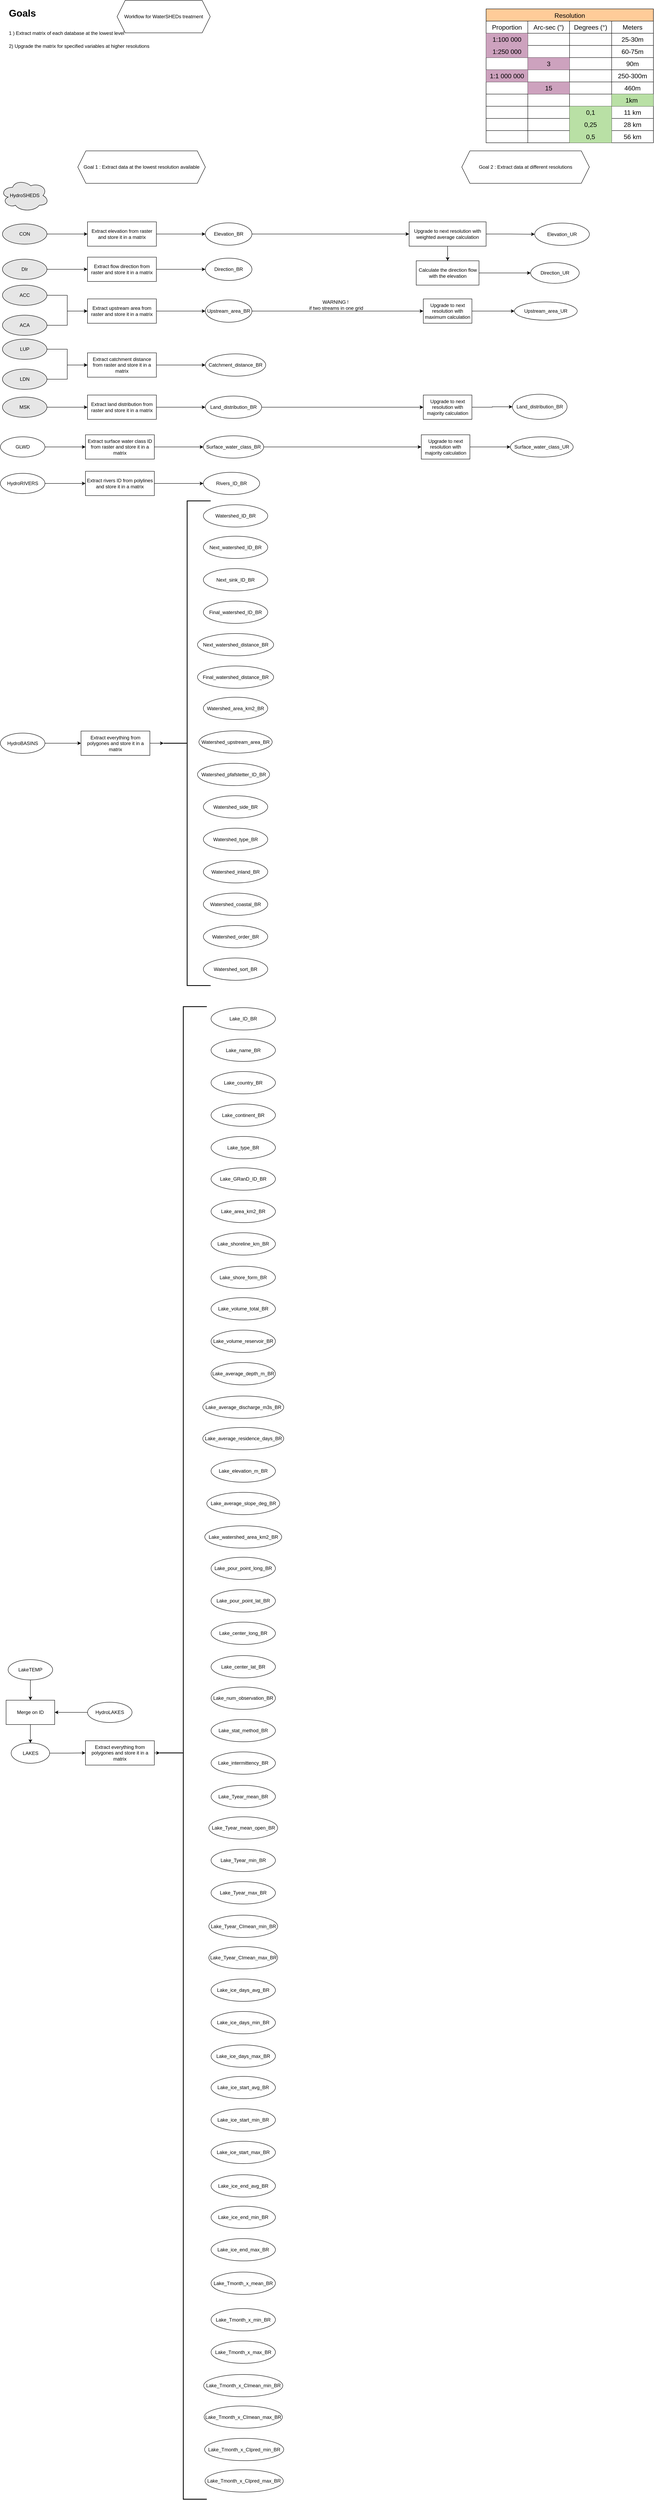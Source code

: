 <mxfile version="27.1.6">
  <diagram name="Page-1" id="_m5b2vXJE67MiZUAcYNU">
    <mxGraphModel dx="1139" dy="1619" grid="1" gridSize="10" guides="1" tooltips="1" connect="1" arrows="1" fold="1" page="1" pageScale="1" pageWidth="827" pageHeight="1169" math="0" shadow="0">
      <root>
        <mxCell id="0" />
        <mxCell id="1" parent="0" />
        <mxCell id="U7EKYaoH1QaVwLvWLWPq-1" value="Workflow for WaterSHEDs treatment" style="shape=hexagon;perimeter=hexagonPerimeter2;whiteSpace=wrap;html=1;fixedSize=1;" vertex="1" parent="1">
          <mxGeometry x="299" y="-1161" width="230" height="80" as="geometry" />
        </mxCell>
        <mxCell id="U7EKYaoH1QaVwLvWLWPq-6" value="&lt;h1 style=&quot;margin-top: 0px;&quot;&gt;&lt;span style=&quot;background-color: transparent; color: light-dark(rgb(0, 0, 0), rgb(255, 255, 255));&quot;&gt;Goals&lt;/span&gt;&lt;/h1&gt;&lt;h1 style=&quot;margin-top: 0px;&quot;&gt;&lt;span style=&quot;font-size: 12px; font-weight: 400; text-align: center; text-wrap-mode: nowrap;&quot;&gt;1 ) Extract matrix of each database at the lowest level&lt;/span&gt;&lt;div style=&quot;font-size: 12px; font-weight: 400; text-align: center; text-wrap-mode: nowrap;&quot;&gt;&lt;br&gt;&lt;/div&gt;&lt;div style=&quot;font-size: 12px; font-weight: 400; text-align: center; text-wrap-mode: nowrap;&quot;&gt;2) Upgrade the matrix for specified variables at higher resolutions&lt;/div&gt;&lt;/h1&gt;" style="text;html=1;whiteSpace=wrap;overflow=hidden;rounded=0;" vertex="1" parent="1">
          <mxGeometry x="30" y="-1150" width="370" height="120" as="geometry" />
        </mxCell>
        <mxCell id="U7EKYaoH1QaVwLvWLWPq-8" value="Goal 1 : Extract data at the lowest resolution available" style="shape=hexagon;perimeter=hexagonPerimeter2;whiteSpace=wrap;html=1;fixedSize=1;" vertex="1" parent="1">
          <mxGeometry x="202" y="-790" width="315" height="80" as="geometry" />
        </mxCell>
        <mxCell id="U7EKYaoH1QaVwLvWLWPq-15" value="" style="edgeStyle=orthogonalEdgeStyle;rounded=0;orthogonalLoop=1;jettySize=auto;html=1;" edge="1" parent="1" source="U7EKYaoH1QaVwLvWLWPq-9" target="U7EKYaoH1QaVwLvWLWPq-14">
          <mxGeometry relative="1" as="geometry" />
        </mxCell>
        <mxCell id="U7EKYaoH1QaVwLvWLWPq-9" value="Extract elevation from raster and store it in a matrix" style="rounded=0;whiteSpace=wrap;html=1;" vertex="1" parent="1">
          <mxGeometry x="226" y="-615" width="170" height="60" as="geometry" />
        </mxCell>
        <mxCell id="U7EKYaoH1QaVwLvWLWPq-11" value="HydroSHEDS" style="ellipse;shape=cloud;whiteSpace=wrap;html=1;fillColor=#E6E6E6;" vertex="1" parent="1">
          <mxGeometry x="11" y="-720" width="120" height="80" as="geometry" />
        </mxCell>
        <mxCell id="U7EKYaoH1QaVwLvWLWPq-13" value="" style="edgeStyle=orthogonalEdgeStyle;rounded=0;orthogonalLoop=1;jettySize=auto;html=1;" edge="1" parent="1" source="U7EKYaoH1QaVwLvWLWPq-12" target="U7EKYaoH1QaVwLvWLWPq-9">
          <mxGeometry relative="1" as="geometry" />
        </mxCell>
        <mxCell id="U7EKYaoH1QaVwLvWLWPq-12" value="CON" style="ellipse;whiteSpace=wrap;html=1;fillColor=#E6E6E6;" vertex="1" parent="1">
          <mxGeometry x="16" y="-610" width="110" height="50" as="geometry" />
        </mxCell>
        <mxCell id="U7EKYaoH1QaVwLvWLWPq-154" value="" style="edgeStyle=orthogonalEdgeStyle;rounded=0;orthogonalLoop=1;jettySize=auto;html=1;" edge="1" parent="1" source="U7EKYaoH1QaVwLvWLWPq-14" target="U7EKYaoH1QaVwLvWLWPq-153">
          <mxGeometry relative="1" as="geometry" />
        </mxCell>
        <mxCell id="U7EKYaoH1QaVwLvWLWPq-157" value="" style="edgeStyle=orthogonalEdgeStyle;rounded=0;orthogonalLoop=1;jettySize=auto;html=1;" edge="1" parent="1" source="U7EKYaoH1QaVwLvWLWPq-14" target="U7EKYaoH1QaVwLvWLWPq-156">
          <mxGeometry relative="1" as="geometry" />
        </mxCell>
        <mxCell id="U7EKYaoH1QaVwLvWLWPq-14" value="Elevation_BR" style="ellipse;whiteSpace=wrap;html=1;rounded=0;" vertex="1" parent="1">
          <mxGeometry x="517" y="-612.5" width="115" height="55" as="geometry" />
        </mxCell>
        <mxCell id="U7EKYaoH1QaVwLvWLWPq-17" value="Resolution" style="shape=table;startSize=30;container=1;collapsible=0;childLayout=tableLayout;strokeColor=default;fontSize=16;fillColor=#FFCC99;" vertex="1" parent="1">
          <mxGeometry x="1210" y="-1140" width="413" height="330" as="geometry" />
        </mxCell>
        <mxCell id="U7EKYaoH1QaVwLvWLWPq-18" value="" style="shape=tableRow;horizontal=0;startSize=0;swimlaneHead=0;swimlaneBody=0;strokeColor=inherit;top=0;left=0;bottom=0;right=0;collapsible=0;dropTarget=0;fillColor=none;points=[[0,0.5],[1,0.5]];portConstraint=eastwest;fontSize=16;" vertex="1" parent="U7EKYaoH1QaVwLvWLWPq-17">
          <mxGeometry y="30" width="413" height="30" as="geometry" />
        </mxCell>
        <mxCell id="U7EKYaoH1QaVwLvWLWPq-72" value="Proportion" style="shape=partialRectangle;html=1;whiteSpace=wrap;connectable=0;strokeColor=inherit;overflow=hidden;fillColor=none;top=0;left=0;bottom=0;right=0;pointerEvents=1;fontSize=16;" vertex="1" parent="U7EKYaoH1QaVwLvWLWPq-18">
          <mxGeometry width="103" height="30" as="geometry">
            <mxRectangle width="103" height="30" as="alternateBounds" />
          </mxGeometry>
        </mxCell>
        <mxCell id="U7EKYaoH1QaVwLvWLWPq-19" value="Arc-sec (&quot;)" style="shape=partialRectangle;html=1;whiteSpace=wrap;connectable=0;strokeColor=inherit;overflow=hidden;fillColor=none;top=0;left=0;bottom=0;right=0;pointerEvents=1;fontSize=16;" vertex="1" parent="U7EKYaoH1QaVwLvWLWPq-18">
          <mxGeometry x="103" width="103" height="30" as="geometry">
            <mxRectangle width="103" height="30" as="alternateBounds" />
          </mxGeometry>
        </mxCell>
        <mxCell id="U7EKYaoH1QaVwLvWLWPq-20" value="Degrees (°)" style="shape=partialRectangle;html=1;whiteSpace=wrap;connectable=0;strokeColor=inherit;overflow=hidden;fillColor=none;top=0;left=0;bottom=0;right=0;pointerEvents=1;fontSize=16;" vertex="1" parent="U7EKYaoH1QaVwLvWLWPq-18">
          <mxGeometry x="206" width="104" height="30" as="geometry">
            <mxRectangle width="104" height="30" as="alternateBounds" />
          </mxGeometry>
        </mxCell>
        <mxCell id="U7EKYaoH1QaVwLvWLWPq-21" value="Meters" style="shape=partialRectangle;html=1;whiteSpace=wrap;connectable=0;strokeColor=inherit;overflow=hidden;fillColor=none;top=0;left=0;bottom=0;right=0;pointerEvents=1;fontSize=16;" vertex="1" parent="U7EKYaoH1QaVwLvWLWPq-18">
          <mxGeometry x="310" width="103" height="30" as="geometry">
            <mxRectangle width="103" height="30" as="alternateBounds" />
          </mxGeometry>
        </mxCell>
        <mxCell id="U7EKYaoH1QaVwLvWLWPq-22" value="" style="shape=tableRow;horizontal=0;startSize=0;swimlaneHead=0;swimlaneBody=0;strokeColor=inherit;top=0;left=0;bottom=0;right=0;collapsible=0;dropTarget=0;fillColor=none;points=[[0,0.5],[1,0.5]];portConstraint=eastwest;fontSize=16;" vertex="1" parent="U7EKYaoH1QaVwLvWLWPq-17">
          <mxGeometry y="60" width="413" height="30" as="geometry" />
        </mxCell>
        <mxCell id="U7EKYaoH1QaVwLvWLWPq-73" value="1:100 000" style="shape=partialRectangle;html=1;whiteSpace=wrap;connectable=0;strokeColor=inherit;overflow=hidden;fillColor=#CDA2BE;top=0;left=0;bottom=0;right=0;pointerEvents=1;fontSize=16;" vertex="1" parent="U7EKYaoH1QaVwLvWLWPq-22">
          <mxGeometry width="103" height="30" as="geometry">
            <mxRectangle width="103" height="30" as="alternateBounds" />
          </mxGeometry>
        </mxCell>
        <mxCell id="U7EKYaoH1QaVwLvWLWPq-23" value="" style="shape=partialRectangle;html=1;whiteSpace=wrap;connectable=0;strokeColor=inherit;overflow=hidden;fillColor=none;top=0;left=0;bottom=0;right=0;pointerEvents=1;fontSize=16;" vertex="1" parent="U7EKYaoH1QaVwLvWLWPq-22">
          <mxGeometry x="103" width="103" height="30" as="geometry">
            <mxRectangle width="103" height="30" as="alternateBounds" />
          </mxGeometry>
        </mxCell>
        <mxCell id="U7EKYaoH1QaVwLvWLWPq-24" value="" style="shape=partialRectangle;html=1;whiteSpace=wrap;connectable=0;strokeColor=inherit;overflow=hidden;fillColor=none;top=0;left=0;bottom=0;right=0;pointerEvents=1;fontSize=16;" vertex="1" parent="U7EKYaoH1QaVwLvWLWPq-22">
          <mxGeometry x="206" width="104" height="30" as="geometry">
            <mxRectangle width="104" height="30" as="alternateBounds" />
          </mxGeometry>
        </mxCell>
        <mxCell id="U7EKYaoH1QaVwLvWLWPq-25" value="25-30m" style="shape=partialRectangle;html=1;whiteSpace=wrap;connectable=0;strokeColor=inherit;overflow=hidden;fillColor=none;top=0;left=0;bottom=0;right=0;pointerEvents=1;fontSize=16;" vertex="1" parent="U7EKYaoH1QaVwLvWLWPq-22">
          <mxGeometry x="310" width="103" height="30" as="geometry">
            <mxRectangle width="103" height="30" as="alternateBounds" />
          </mxGeometry>
        </mxCell>
        <mxCell id="U7EKYaoH1QaVwLvWLWPq-30" value="" style="shape=tableRow;horizontal=0;startSize=0;swimlaneHead=0;swimlaneBody=0;strokeColor=inherit;top=0;left=0;bottom=0;right=0;collapsible=0;dropTarget=0;fillColor=none;points=[[0,0.5],[1,0.5]];portConstraint=eastwest;fontSize=16;" vertex="1" parent="U7EKYaoH1QaVwLvWLWPq-17">
          <mxGeometry y="90" width="413" height="30" as="geometry" />
        </mxCell>
        <mxCell id="U7EKYaoH1QaVwLvWLWPq-74" value="1:250 000" style="shape=partialRectangle;html=1;whiteSpace=wrap;connectable=0;strokeColor=inherit;overflow=hidden;fillColor=#CDA2BE;top=0;left=0;bottom=0;right=0;pointerEvents=1;fontSize=16;" vertex="1" parent="U7EKYaoH1QaVwLvWLWPq-30">
          <mxGeometry width="103" height="30" as="geometry">
            <mxRectangle width="103" height="30" as="alternateBounds" />
          </mxGeometry>
        </mxCell>
        <mxCell id="U7EKYaoH1QaVwLvWLWPq-31" value="" style="shape=partialRectangle;html=1;whiteSpace=wrap;connectable=0;strokeColor=inherit;overflow=hidden;fillColor=none;top=0;left=0;bottom=0;right=0;pointerEvents=1;fontSize=16;" vertex="1" parent="U7EKYaoH1QaVwLvWLWPq-30">
          <mxGeometry x="103" width="103" height="30" as="geometry">
            <mxRectangle width="103" height="30" as="alternateBounds" />
          </mxGeometry>
        </mxCell>
        <mxCell id="U7EKYaoH1QaVwLvWLWPq-32" value="" style="shape=partialRectangle;html=1;whiteSpace=wrap;connectable=0;strokeColor=inherit;overflow=hidden;fillColor=none;top=0;left=0;bottom=0;right=0;pointerEvents=1;fontSize=16;" vertex="1" parent="U7EKYaoH1QaVwLvWLWPq-30">
          <mxGeometry x="206" width="104" height="30" as="geometry">
            <mxRectangle width="104" height="30" as="alternateBounds" />
          </mxGeometry>
        </mxCell>
        <mxCell id="U7EKYaoH1QaVwLvWLWPq-33" value="60-75m" style="shape=partialRectangle;html=1;whiteSpace=wrap;connectable=0;strokeColor=inherit;overflow=hidden;fillColor=none;top=0;left=0;bottom=0;right=0;pointerEvents=1;fontSize=16;" vertex="1" parent="U7EKYaoH1QaVwLvWLWPq-30">
          <mxGeometry x="310" width="103" height="30" as="geometry">
            <mxRectangle width="103" height="30" as="alternateBounds" />
          </mxGeometry>
        </mxCell>
        <mxCell id="U7EKYaoH1QaVwLvWLWPq-34" value="" style="shape=tableRow;horizontal=0;startSize=0;swimlaneHead=0;swimlaneBody=0;strokeColor=inherit;top=0;left=0;bottom=0;right=0;collapsible=0;dropTarget=0;fillColor=none;points=[[0,0.5],[1,0.5]];portConstraint=eastwest;fontSize=16;" vertex="1" parent="U7EKYaoH1QaVwLvWLWPq-17">
          <mxGeometry y="120" width="413" height="30" as="geometry" />
        </mxCell>
        <mxCell id="U7EKYaoH1QaVwLvWLWPq-75" style="shape=partialRectangle;html=1;whiteSpace=wrap;connectable=0;strokeColor=inherit;overflow=hidden;fillColor=none;top=0;left=0;bottom=0;right=0;pointerEvents=1;fontSize=16;" vertex="1" parent="U7EKYaoH1QaVwLvWLWPq-34">
          <mxGeometry width="103" height="30" as="geometry">
            <mxRectangle width="103" height="30" as="alternateBounds" />
          </mxGeometry>
        </mxCell>
        <mxCell id="U7EKYaoH1QaVwLvWLWPq-35" value="3" style="shape=partialRectangle;html=1;whiteSpace=wrap;connectable=0;strokeColor=inherit;overflow=hidden;fillColor=#CDA2BE;top=0;left=0;bottom=0;right=0;pointerEvents=1;fontSize=16;" vertex="1" parent="U7EKYaoH1QaVwLvWLWPq-34">
          <mxGeometry x="103" width="103" height="30" as="geometry">
            <mxRectangle width="103" height="30" as="alternateBounds" />
          </mxGeometry>
        </mxCell>
        <mxCell id="U7EKYaoH1QaVwLvWLWPq-36" value="" style="shape=partialRectangle;html=1;whiteSpace=wrap;connectable=0;strokeColor=inherit;overflow=hidden;fillColor=none;top=0;left=0;bottom=0;right=0;pointerEvents=1;fontSize=16;" vertex="1" parent="U7EKYaoH1QaVwLvWLWPq-34">
          <mxGeometry x="206" width="104" height="30" as="geometry">
            <mxRectangle width="104" height="30" as="alternateBounds" />
          </mxGeometry>
        </mxCell>
        <mxCell id="U7EKYaoH1QaVwLvWLWPq-37" value="90m" style="shape=partialRectangle;html=1;whiteSpace=wrap;connectable=0;strokeColor=inherit;overflow=hidden;fillColor=none;top=0;left=0;bottom=0;right=0;pointerEvents=1;fontSize=16;" vertex="1" parent="U7EKYaoH1QaVwLvWLWPq-34">
          <mxGeometry x="310" width="103" height="30" as="geometry">
            <mxRectangle width="103" height="30" as="alternateBounds" />
          </mxGeometry>
        </mxCell>
        <mxCell id="U7EKYaoH1QaVwLvWLWPq-26" value="" style="shape=tableRow;horizontal=0;startSize=0;swimlaneHead=0;swimlaneBody=0;strokeColor=inherit;top=0;left=0;bottom=0;right=0;collapsible=0;dropTarget=0;fillColor=none;points=[[0,0.5],[1,0.5]];portConstraint=eastwest;fontSize=16;" vertex="1" parent="U7EKYaoH1QaVwLvWLWPq-17">
          <mxGeometry y="150" width="413" height="30" as="geometry" />
        </mxCell>
        <mxCell id="U7EKYaoH1QaVwLvWLWPq-76" value="1:1 000 000" style="shape=partialRectangle;html=1;whiteSpace=wrap;connectable=0;strokeColor=inherit;overflow=hidden;fillColor=#CDA2BE;top=0;left=0;bottom=0;right=0;pointerEvents=1;fontSize=16;" vertex="1" parent="U7EKYaoH1QaVwLvWLWPq-26">
          <mxGeometry width="103" height="30" as="geometry">
            <mxRectangle width="103" height="30" as="alternateBounds" />
          </mxGeometry>
        </mxCell>
        <mxCell id="U7EKYaoH1QaVwLvWLWPq-27" value="" style="shape=partialRectangle;html=1;whiteSpace=wrap;connectable=0;strokeColor=inherit;overflow=hidden;fillColor=none;top=0;left=0;bottom=0;right=0;pointerEvents=1;fontSize=16;" vertex="1" parent="U7EKYaoH1QaVwLvWLWPq-26">
          <mxGeometry x="103" width="103" height="30" as="geometry">
            <mxRectangle width="103" height="30" as="alternateBounds" />
          </mxGeometry>
        </mxCell>
        <mxCell id="U7EKYaoH1QaVwLvWLWPq-28" value="" style="shape=partialRectangle;html=1;whiteSpace=wrap;connectable=0;strokeColor=inherit;overflow=hidden;fillColor=none;top=0;left=0;bottom=0;right=0;pointerEvents=1;fontSize=16;" vertex="1" parent="U7EKYaoH1QaVwLvWLWPq-26">
          <mxGeometry x="206" width="104" height="30" as="geometry">
            <mxRectangle width="104" height="30" as="alternateBounds" />
          </mxGeometry>
        </mxCell>
        <mxCell id="U7EKYaoH1QaVwLvWLWPq-29" value="250-300m" style="shape=partialRectangle;html=1;whiteSpace=wrap;connectable=0;strokeColor=inherit;overflow=hidden;fillColor=none;top=0;left=0;bottom=0;right=0;pointerEvents=1;fontSize=16;" vertex="1" parent="U7EKYaoH1QaVwLvWLWPq-26">
          <mxGeometry x="310" width="103" height="30" as="geometry">
            <mxRectangle width="103" height="30" as="alternateBounds" />
          </mxGeometry>
        </mxCell>
        <mxCell id="U7EKYaoH1QaVwLvWLWPq-38" value="" style="shape=tableRow;horizontal=0;startSize=0;swimlaneHead=0;swimlaneBody=0;strokeColor=inherit;top=0;left=0;bottom=0;right=0;collapsible=0;dropTarget=0;fillColor=none;points=[[0,0.5],[1,0.5]];portConstraint=eastwest;fontSize=16;" vertex="1" parent="U7EKYaoH1QaVwLvWLWPq-17">
          <mxGeometry y="180" width="413" height="30" as="geometry" />
        </mxCell>
        <mxCell id="U7EKYaoH1QaVwLvWLWPq-77" style="shape=partialRectangle;html=1;whiteSpace=wrap;connectable=0;strokeColor=inherit;overflow=hidden;fillColor=none;top=0;left=0;bottom=0;right=0;pointerEvents=1;fontSize=16;" vertex="1" parent="U7EKYaoH1QaVwLvWLWPq-38">
          <mxGeometry width="103" height="30" as="geometry">
            <mxRectangle width="103" height="30" as="alternateBounds" />
          </mxGeometry>
        </mxCell>
        <mxCell id="U7EKYaoH1QaVwLvWLWPq-39" value="15" style="shape=partialRectangle;html=1;whiteSpace=wrap;connectable=0;strokeColor=inherit;overflow=hidden;fillColor=#CDA2BE;top=0;left=0;bottom=0;right=0;pointerEvents=1;fontSize=16;" vertex="1" parent="U7EKYaoH1QaVwLvWLWPq-38">
          <mxGeometry x="103" width="103" height="30" as="geometry">
            <mxRectangle width="103" height="30" as="alternateBounds" />
          </mxGeometry>
        </mxCell>
        <mxCell id="U7EKYaoH1QaVwLvWLWPq-40" value="" style="shape=partialRectangle;html=1;whiteSpace=wrap;connectable=0;strokeColor=inherit;overflow=hidden;fillColor=none;top=0;left=0;bottom=0;right=0;pointerEvents=1;fontSize=16;" vertex="1" parent="U7EKYaoH1QaVwLvWLWPq-38">
          <mxGeometry x="206" width="104" height="30" as="geometry">
            <mxRectangle width="104" height="30" as="alternateBounds" />
          </mxGeometry>
        </mxCell>
        <mxCell id="U7EKYaoH1QaVwLvWLWPq-41" value="460m" style="shape=partialRectangle;html=1;whiteSpace=wrap;connectable=0;strokeColor=inherit;overflow=hidden;fillColor=none;top=0;left=0;bottom=0;right=0;pointerEvents=1;fontSize=16;" vertex="1" parent="U7EKYaoH1QaVwLvWLWPq-38">
          <mxGeometry x="310" width="103" height="30" as="geometry">
            <mxRectangle width="103" height="30" as="alternateBounds" />
          </mxGeometry>
        </mxCell>
        <mxCell id="U7EKYaoH1QaVwLvWLWPq-46" value="" style="shape=tableRow;horizontal=0;startSize=0;swimlaneHead=0;swimlaneBody=0;strokeColor=inherit;top=0;left=0;bottom=0;right=0;collapsible=0;dropTarget=0;fillColor=none;points=[[0,0.5],[1,0.5]];portConstraint=eastwest;fontSize=16;" vertex="1" parent="U7EKYaoH1QaVwLvWLWPq-17">
          <mxGeometry y="210" width="413" height="30" as="geometry" />
        </mxCell>
        <mxCell id="U7EKYaoH1QaVwLvWLWPq-78" style="shape=partialRectangle;html=1;whiteSpace=wrap;connectable=0;strokeColor=inherit;overflow=hidden;fillColor=none;top=0;left=0;bottom=0;right=0;pointerEvents=1;fontSize=16;" vertex="1" parent="U7EKYaoH1QaVwLvWLWPq-46">
          <mxGeometry width="103" height="30" as="geometry">
            <mxRectangle width="103" height="30" as="alternateBounds" />
          </mxGeometry>
        </mxCell>
        <mxCell id="U7EKYaoH1QaVwLvWLWPq-47" value="" style="shape=partialRectangle;html=1;whiteSpace=wrap;connectable=0;strokeColor=inherit;overflow=hidden;fillColor=none;top=0;left=0;bottom=0;right=0;pointerEvents=1;fontSize=16;" vertex="1" parent="U7EKYaoH1QaVwLvWLWPq-46">
          <mxGeometry x="103" width="103" height="30" as="geometry">
            <mxRectangle width="103" height="30" as="alternateBounds" />
          </mxGeometry>
        </mxCell>
        <mxCell id="U7EKYaoH1QaVwLvWLWPq-48" value="" style="shape=partialRectangle;html=1;whiteSpace=wrap;connectable=0;strokeColor=inherit;overflow=hidden;fillColor=none;top=0;left=0;bottom=0;right=0;pointerEvents=1;fontSize=16;" vertex="1" parent="U7EKYaoH1QaVwLvWLWPq-46">
          <mxGeometry x="206" width="104" height="30" as="geometry">
            <mxRectangle width="104" height="30" as="alternateBounds" />
          </mxGeometry>
        </mxCell>
        <mxCell id="U7EKYaoH1QaVwLvWLWPq-49" value="1km&amp;nbsp;" style="shape=partialRectangle;html=1;whiteSpace=wrap;connectable=0;strokeColor=inherit;overflow=hidden;fillColor=#B9E0A5;top=0;left=0;bottom=0;right=0;pointerEvents=1;fontSize=16;" vertex="1" parent="U7EKYaoH1QaVwLvWLWPq-46">
          <mxGeometry x="310" width="103" height="30" as="geometry">
            <mxRectangle width="103" height="30" as="alternateBounds" />
          </mxGeometry>
        </mxCell>
        <mxCell id="U7EKYaoH1QaVwLvWLWPq-50" value="" style="shape=tableRow;horizontal=0;startSize=0;swimlaneHead=0;swimlaneBody=0;strokeColor=inherit;top=0;left=0;bottom=0;right=0;collapsible=0;dropTarget=0;fillColor=none;points=[[0,0.5],[1,0.5]];portConstraint=eastwest;fontSize=16;" vertex="1" parent="U7EKYaoH1QaVwLvWLWPq-17">
          <mxGeometry y="240" width="413" height="30" as="geometry" />
        </mxCell>
        <mxCell id="U7EKYaoH1QaVwLvWLWPq-79" style="shape=partialRectangle;html=1;whiteSpace=wrap;connectable=0;strokeColor=inherit;overflow=hidden;fillColor=none;top=0;left=0;bottom=0;right=0;pointerEvents=1;fontSize=16;" vertex="1" parent="U7EKYaoH1QaVwLvWLWPq-50">
          <mxGeometry width="103" height="30" as="geometry">
            <mxRectangle width="103" height="30" as="alternateBounds" />
          </mxGeometry>
        </mxCell>
        <mxCell id="U7EKYaoH1QaVwLvWLWPq-51" value="" style="shape=partialRectangle;html=1;whiteSpace=wrap;connectable=0;strokeColor=inherit;overflow=hidden;fillColor=none;top=0;left=0;bottom=0;right=0;pointerEvents=1;fontSize=16;" vertex="1" parent="U7EKYaoH1QaVwLvWLWPq-50">
          <mxGeometry x="103" width="103" height="30" as="geometry">
            <mxRectangle width="103" height="30" as="alternateBounds" />
          </mxGeometry>
        </mxCell>
        <mxCell id="U7EKYaoH1QaVwLvWLWPq-52" value="0,1" style="shape=partialRectangle;html=1;whiteSpace=wrap;connectable=0;strokeColor=inherit;overflow=hidden;fillColor=#B9E0A5;top=0;left=0;bottom=0;right=0;pointerEvents=1;fontSize=16;" vertex="1" parent="U7EKYaoH1QaVwLvWLWPq-50">
          <mxGeometry x="206" width="104" height="30" as="geometry">
            <mxRectangle width="104" height="30" as="alternateBounds" />
          </mxGeometry>
        </mxCell>
        <mxCell id="U7EKYaoH1QaVwLvWLWPq-53" value="11 km" style="shape=partialRectangle;html=1;whiteSpace=wrap;connectable=0;strokeColor=inherit;overflow=hidden;fillColor=none;top=0;left=0;bottom=0;right=0;pointerEvents=1;fontSize=16;" vertex="1" parent="U7EKYaoH1QaVwLvWLWPq-50">
          <mxGeometry x="310" width="103" height="30" as="geometry">
            <mxRectangle width="103" height="30" as="alternateBounds" />
          </mxGeometry>
        </mxCell>
        <mxCell id="U7EKYaoH1QaVwLvWLWPq-54" value="" style="shape=tableRow;horizontal=0;startSize=0;swimlaneHead=0;swimlaneBody=0;strokeColor=inherit;top=0;left=0;bottom=0;right=0;collapsible=0;dropTarget=0;fillColor=none;points=[[0,0.5],[1,0.5]];portConstraint=eastwest;fontSize=16;" vertex="1" parent="U7EKYaoH1QaVwLvWLWPq-17">
          <mxGeometry y="270" width="413" height="30" as="geometry" />
        </mxCell>
        <mxCell id="U7EKYaoH1QaVwLvWLWPq-80" style="shape=partialRectangle;html=1;whiteSpace=wrap;connectable=0;strokeColor=inherit;overflow=hidden;fillColor=none;top=0;left=0;bottom=0;right=0;pointerEvents=1;fontSize=16;" vertex="1" parent="U7EKYaoH1QaVwLvWLWPq-54">
          <mxGeometry width="103" height="30" as="geometry">
            <mxRectangle width="103" height="30" as="alternateBounds" />
          </mxGeometry>
        </mxCell>
        <mxCell id="U7EKYaoH1QaVwLvWLWPq-55" value="" style="shape=partialRectangle;html=1;whiteSpace=wrap;connectable=0;strokeColor=inherit;overflow=hidden;fillColor=none;top=0;left=0;bottom=0;right=0;pointerEvents=1;fontSize=16;" vertex="1" parent="U7EKYaoH1QaVwLvWLWPq-54">
          <mxGeometry x="103" width="103" height="30" as="geometry">
            <mxRectangle width="103" height="30" as="alternateBounds" />
          </mxGeometry>
        </mxCell>
        <mxCell id="U7EKYaoH1QaVwLvWLWPq-56" value="0,25" style="shape=partialRectangle;html=1;whiteSpace=wrap;connectable=0;strokeColor=inherit;overflow=hidden;fillColor=#B9E0A5;top=0;left=0;bottom=0;right=0;pointerEvents=1;fontSize=16;" vertex="1" parent="U7EKYaoH1QaVwLvWLWPq-54">
          <mxGeometry x="206" width="104" height="30" as="geometry">
            <mxRectangle width="104" height="30" as="alternateBounds" />
          </mxGeometry>
        </mxCell>
        <mxCell id="U7EKYaoH1QaVwLvWLWPq-57" value="28 km" style="shape=partialRectangle;html=1;whiteSpace=wrap;connectable=0;strokeColor=inherit;overflow=hidden;fillColor=none;top=0;left=0;bottom=0;right=0;pointerEvents=1;fontSize=16;" vertex="1" parent="U7EKYaoH1QaVwLvWLWPq-54">
          <mxGeometry x="310" width="103" height="30" as="geometry">
            <mxRectangle width="103" height="30" as="alternateBounds" />
          </mxGeometry>
        </mxCell>
        <mxCell id="U7EKYaoH1QaVwLvWLWPq-58" value="" style="shape=tableRow;horizontal=0;startSize=0;swimlaneHead=0;swimlaneBody=0;strokeColor=inherit;top=0;left=0;bottom=0;right=0;collapsible=0;dropTarget=0;fillColor=none;points=[[0,0.5],[1,0.5]];portConstraint=eastwest;fontSize=16;" vertex="1" parent="U7EKYaoH1QaVwLvWLWPq-17">
          <mxGeometry y="300" width="413" height="30" as="geometry" />
        </mxCell>
        <mxCell id="U7EKYaoH1QaVwLvWLWPq-81" style="shape=partialRectangle;html=1;whiteSpace=wrap;connectable=0;strokeColor=inherit;overflow=hidden;fillColor=none;top=0;left=0;bottom=0;right=0;pointerEvents=1;fontSize=16;" vertex="1" parent="U7EKYaoH1QaVwLvWLWPq-58">
          <mxGeometry width="103" height="30" as="geometry">
            <mxRectangle width="103" height="30" as="alternateBounds" />
          </mxGeometry>
        </mxCell>
        <mxCell id="U7EKYaoH1QaVwLvWLWPq-59" value="" style="shape=partialRectangle;html=1;whiteSpace=wrap;connectable=0;strokeColor=inherit;overflow=hidden;fillColor=none;top=0;left=0;bottom=0;right=0;pointerEvents=1;fontSize=16;" vertex="1" parent="U7EKYaoH1QaVwLvWLWPq-58">
          <mxGeometry x="103" width="103" height="30" as="geometry">
            <mxRectangle width="103" height="30" as="alternateBounds" />
          </mxGeometry>
        </mxCell>
        <mxCell id="U7EKYaoH1QaVwLvWLWPq-60" value="0,5" style="shape=partialRectangle;html=1;whiteSpace=wrap;connectable=0;strokeColor=inherit;overflow=hidden;fillColor=#B9E0A5;top=0;left=0;bottom=0;right=0;pointerEvents=1;fontSize=16;" vertex="1" parent="U7EKYaoH1QaVwLvWLWPq-58">
          <mxGeometry x="206" width="104" height="30" as="geometry">
            <mxRectangle width="104" height="30" as="alternateBounds" />
          </mxGeometry>
        </mxCell>
        <mxCell id="U7EKYaoH1QaVwLvWLWPq-61" value="56 km" style="shape=partialRectangle;html=1;whiteSpace=wrap;connectable=0;strokeColor=inherit;overflow=hidden;fillColor=none;top=0;left=0;bottom=0;right=0;pointerEvents=1;fontSize=16;" vertex="1" parent="U7EKYaoH1QaVwLvWLWPq-58">
          <mxGeometry x="310" width="103" height="30" as="geometry">
            <mxRectangle width="103" height="30" as="alternateBounds" />
          </mxGeometry>
        </mxCell>
        <mxCell id="U7EKYaoH1QaVwLvWLWPq-83" value="" style="edgeStyle=orthogonalEdgeStyle;rounded=0;orthogonalLoop=1;jettySize=auto;html=1;" edge="1" parent="1" source="U7EKYaoH1QaVwLvWLWPq-84" target="U7EKYaoH1QaVwLvWLWPq-87">
          <mxGeometry relative="1" as="geometry" />
        </mxCell>
        <mxCell id="U7EKYaoH1QaVwLvWLWPq-84" value="Extract flow direction from raster and store it in a matrix" style="rounded=0;whiteSpace=wrap;html=1;" vertex="1" parent="1">
          <mxGeometry x="226" y="-528" width="170" height="60" as="geometry" />
        </mxCell>
        <mxCell id="U7EKYaoH1QaVwLvWLWPq-85" value="" style="edgeStyle=orthogonalEdgeStyle;rounded=0;orthogonalLoop=1;jettySize=auto;html=1;" edge="1" parent="1" source="U7EKYaoH1QaVwLvWLWPq-86" target="U7EKYaoH1QaVwLvWLWPq-84">
          <mxGeometry relative="1" as="geometry" />
        </mxCell>
        <mxCell id="U7EKYaoH1QaVwLvWLWPq-86" value="DIr" style="ellipse;whiteSpace=wrap;html=1;fillColor=#E6E6E6;" vertex="1" parent="1">
          <mxGeometry x="16" y="-523" width="110" height="50" as="geometry" />
        </mxCell>
        <mxCell id="U7EKYaoH1QaVwLvWLWPq-87" value="Direction_BR" style="ellipse;whiteSpace=wrap;html=1;rounded=0;" vertex="1" parent="1">
          <mxGeometry x="517" y="-525.5" width="115" height="55" as="geometry" />
        </mxCell>
        <mxCell id="U7EKYaoH1QaVwLvWLWPq-98" value="" style="edgeStyle=orthogonalEdgeStyle;rounded=0;orthogonalLoop=1;jettySize=auto;html=1;" edge="1" parent="1" source="U7EKYaoH1QaVwLvWLWPq-99" target="U7EKYaoH1QaVwLvWLWPq-102">
          <mxGeometry relative="1" as="geometry" />
        </mxCell>
        <mxCell id="U7EKYaoH1QaVwLvWLWPq-99" value="Extract upstream area from raster and store it in a matrix" style="rounded=0;whiteSpace=wrap;html=1;" vertex="1" parent="1">
          <mxGeometry x="226" y="-425" width="170" height="60" as="geometry" />
        </mxCell>
        <mxCell id="U7EKYaoH1QaVwLvWLWPq-100" value="" style="edgeStyle=orthogonalEdgeStyle;rounded=0;orthogonalLoop=1;jettySize=auto;html=1;" edge="1" parent="1" source="U7EKYaoH1QaVwLvWLWPq-101" target="U7EKYaoH1QaVwLvWLWPq-99">
          <mxGeometry relative="1" as="geometry" />
        </mxCell>
        <mxCell id="U7EKYaoH1QaVwLvWLWPq-101" value="ACC" style="ellipse;whiteSpace=wrap;html=1;fillColor=#E6E6E6;" vertex="1" parent="1">
          <mxGeometry x="16" y="-459" width="110" height="50" as="geometry" />
        </mxCell>
        <mxCell id="U7EKYaoH1QaVwLvWLWPq-163" value="" style="edgeStyle=orthogonalEdgeStyle;rounded=0;orthogonalLoop=1;jettySize=auto;html=1;" edge="1" parent="1" source="U7EKYaoH1QaVwLvWLWPq-102" target="U7EKYaoH1QaVwLvWLWPq-162">
          <mxGeometry relative="1" as="geometry" />
        </mxCell>
        <mxCell id="U7EKYaoH1QaVwLvWLWPq-102" value="Upstream_area_BR" style="ellipse;whiteSpace=wrap;html=1;rounded=0;" vertex="1" parent="1">
          <mxGeometry x="517" y="-422.5" width="115" height="55" as="geometry" />
        </mxCell>
        <mxCell id="U7EKYaoH1QaVwLvWLWPq-104" value="" style="edgeStyle=orthogonalEdgeStyle;rounded=0;orthogonalLoop=1;jettySize=auto;html=1;" edge="1" parent="1" source="U7EKYaoH1QaVwLvWLWPq-103" target="U7EKYaoH1QaVwLvWLWPq-99">
          <mxGeometry relative="1" as="geometry" />
        </mxCell>
        <mxCell id="U7EKYaoH1QaVwLvWLWPq-103" value="ACA" style="ellipse;whiteSpace=wrap;html=1;fillColor=#E6E6E6;" vertex="1" parent="1">
          <mxGeometry x="16" y="-385" width="110" height="50" as="geometry" />
        </mxCell>
        <mxCell id="U7EKYaoH1QaVwLvWLWPq-105" value="" style="edgeStyle=orthogonalEdgeStyle;rounded=0;orthogonalLoop=1;jettySize=auto;html=1;" edge="1" parent="1" source="U7EKYaoH1QaVwLvWLWPq-106" target="U7EKYaoH1QaVwLvWLWPq-109">
          <mxGeometry relative="1" as="geometry" />
        </mxCell>
        <mxCell id="U7EKYaoH1QaVwLvWLWPq-106" value="Extract land distribution from raster and store it in a matrix" style="rounded=0;whiteSpace=wrap;html=1;" vertex="1" parent="1">
          <mxGeometry x="226" y="-188" width="170" height="60" as="geometry" />
        </mxCell>
        <mxCell id="U7EKYaoH1QaVwLvWLWPq-107" value="" style="edgeStyle=orthogonalEdgeStyle;rounded=0;orthogonalLoop=1;jettySize=auto;html=1;" edge="1" parent="1" source="U7EKYaoH1QaVwLvWLWPq-108" target="U7EKYaoH1QaVwLvWLWPq-106">
          <mxGeometry relative="1" as="geometry" />
        </mxCell>
        <mxCell id="U7EKYaoH1QaVwLvWLWPq-108" value="MSK" style="ellipse;whiteSpace=wrap;html=1;fillColor=#E6E6E6;" vertex="1" parent="1">
          <mxGeometry x="16" y="-183" width="110" height="50" as="geometry" />
        </mxCell>
        <mxCell id="U7EKYaoH1QaVwLvWLWPq-169" value="" style="edgeStyle=orthogonalEdgeStyle;rounded=0;orthogonalLoop=1;jettySize=auto;html=1;" edge="1" parent="1" source="U7EKYaoH1QaVwLvWLWPq-109" target="U7EKYaoH1QaVwLvWLWPq-168">
          <mxGeometry relative="1" as="geometry" />
        </mxCell>
        <mxCell id="U7EKYaoH1QaVwLvWLWPq-109" value="Land_distribution_BR" style="ellipse;whiteSpace=wrap;html=1;rounded=0;" vertex="1" parent="1">
          <mxGeometry x="517" y="-185.5" width="139" height="55" as="geometry" />
        </mxCell>
        <mxCell id="U7EKYaoH1QaVwLvWLWPq-110" value="" style="edgeStyle=orthogonalEdgeStyle;rounded=0;orthogonalLoop=1;jettySize=auto;html=1;" edge="1" parent="1" source="U7EKYaoH1QaVwLvWLWPq-111" target="U7EKYaoH1QaVwLvWLWPq-114">
          <mxGeometry relative="1" as="geometry" />
        </mxCell>
        <mxCell id="U7EKYaoH1QaVwLvWLWPq-111" value="Extract catchment distance from raster and store it in a matrix" style="rounded=0;whiteSpace=wrap;html=1;" vertex="1" parent="1">
          <mxGeometry x="226" y="-292" width="170" height="60" as="geometry" />
        </mxCell>
        <mxCell id="U7EKYaoH1QaVwLvWLWPq-112" value="" style="edgeStyle=orthogonalEdgeStyle;rounded=0;orthogonalLoop=1;jettySize=auto;html=1;" edge="1" parent="1" source="U7EKYaoH1QaVwLvWLWPq-113" target="U7EKYaoH1QaVwLvWLWPq-111">
          <mxGeometry relative="1" as="geometry" />
        </mxCell>
        <mxCell id="U7EKYaoH1QaVwLvWLWPq-113" value="LUP" style="ellipse;whiteSpace=wrap;html=1;fillColor=#E6E6E6;" vertex="1" parent="1">
          <mxGeometry x="16" y="-326" width="110" height="50" as="geometry" />
        </mxCell>
        <mxCell id="U7EKYaoH1QaVwLvWLWPq-114" value="Catchment_distance_BR" style="ellipse;whiteSpace=wrap;html=1;rounded=0;" vertex="1" parent="1">
          <mxGeometry x="517" y="-289.5" width="149" height="55" as="geometry" />
        </mxCell>
        <mxCell id="U7EKYaoH1QaVwLvWLWPq-115" value="" style="edgeStyle=orthogonalEdgeStyle;rounded=0;orthogonalLoop=1;jettySize=auto;html=1;" edge="1" parent="1" source="U7EKYaoH1QaVwLvWLWPq-116" target="U7EKYaoH1QaVwLvWLWPq-111">
          <mxGeometry relative="1" as="geometry" />
        </mxCell>
        <mxCell id="U7EKYaoH1QaVwLvWLWPq-116" value="LDN" style="ellipse;whiteSpace=wrap;html=1;fillColor=#E6E6E6;" vertex="1" parent="1">
          <mxGeometry x="16" y="-252" width="110" height="50" as="geometry" />
        </mxCell>
        <mxCell id="U7EKYaoH1QaVwLvWLWPq-118" value="" style="edgeStyle=orthogonalEdgeStyle;rounded=0;orthogonalLoop=1;jettySize=auto;html=1;" edge="1" parent="1" source="U7EKYaoH1QaVwLvWLWPq-119" target="U7EKYaoH1QaVwLvWLWPq-122">
          <mxGeometry relative="1" as="geometry" />
        </mxCell>
        <mxCell id="U7EKYaoH1QaVwLvWLWPq-119" value="Extract rivers ID from polylines and store it in a matrix" style="rounded=0;whiteSpace=wrap;html=1;" vertex="1" parent="1">
          <mxGeometry x="221" width="170" height="60" as="geometry" />
        </mxCell>
        <mxCell id="U7EKYaoH1QaVwLvWLWPq-120" value="" style="edgeStyle=orthogonalEdgeStyle;rounded=0;orthogonalLoop=1;jettySize=auto;html=1;" edge="1" parent="1" source="U7EKYaoH1QaVwLvWLWPq-121" target="U7EKYaoH1QaVwLvWLWPq-119">
          <mxGeometry relative="1" as="geometry" />
        </mxCell>
        <mxCell id="U7EKYaoH1QaVwLvWLWPq-121" value="HydroRIVERS" style="ellipse;whiteSpace=wrap;html=1;fillColor=none;" vertex="1" parent="1">
          <mxGeometry x="11" y="5" width="110" height="50" as="geometry" />
        </mxCell>
        <mxCell id="U7EKYaoH1QaVwLvWLWPq-122" value="Rivers_ID_BR" style="ellipse;whiteSpace=wrap;html=1;rounded=0;" vertex="1" parent="1">
          <mxGeometry x="512" y="2.5" width="139" height="55" as="geometry" />
        </mxCell>
        <mxCell id="U7EKYaoH1QaVwLvWLWPq-197" value="" style="edgeStyle=orthogonalEdgeStyle;rounded=0;orthogonalLoop=1;jettySize=auto;html=1;" edge="1" parent="1" source="U7EKYaoH1QaVwLvWLWPq-124" target="U7EKYaoH1QaVwLvWLWPq-196">
          <mxGeometry relative="1" as="geometry" />
        </mxCell>
        <mxCell id="U7EKYaoH1QaVwLvWLWPq-124" value="Extract everything from polygones and store it in a matrix" style="rounded=0;whiteSpace=wrap;html=1;" vertex="1" parent="1">
          <mxGeometry x="210" y="640.5" width="170" height="60" as="geometry" />
        </mxCell>
        <mxCell id="U7EKYaoH1QaVwLvWLWPq-125" value="" style="edgeStyle=orthogonalEdgeStyle;rounded=0;orthogonalLoop=1;jettySize=auto;html=1;" edge="1" parent="1" source="U7EKYaoH1QaVwLvWLWPq-126" target="U7EKYaoH1QaVwLvWLWPq-124">
          <mxGeometry relative="1" as="geometry" />
        </mxCell>
        <mxCell id="U7EKYaoH1QaVwLvWLWPq-126" value="HydroBASINS" style="ellipse;whiteSpace=wrap;html=1;fillColor=none;" vertex="1" parent="1">
          <mxGeometry x="11" y="645.5" width="110" height="50" as="geometry" />
        </mxCell>
        <mxCell id="U7EKYaoH1QaVwLvWLWPq-127" value="Watershed_ID_BR" style="ellipse;whiteSpace=wrap;html=1;rounded=0;" vertex="1" parent="1">
          <mxGeometry x="512" y="82.5" width="159" height="55" as="geometry" />
        </mxCell>
        <mxCell id="U7EKYaoH1QaVwLvWLWPq-246" value="" style="edgeStyle=orthogonalEdgeStyle;rounded=0;orthogonalLoop=1;jettySize=auto;html=1;" edge="1" parent="1" source="U7EKYaoH1QaVwLvWLWPq-132" target="U7EKYaoH1QaVwLvWLWPq-245">
          <mxGeometry relative="1" as="geometry" />
        </mxCell>
        <mxCell id="U7EKYaoH1QaVwLvWLWPq-132" value="Extract everything from polygones and store it in a matrix" style="rounded=0;whiteSpace=wrap;html=1;" vertex="1" parent="1">
          <mxGeometry x="221" y="3130" width="170" height="60" as="geometry" />
        </mxCell>
        <mxCell id="U7EKYaoH1QaVwLvWLWPq-249" value="" style="edgeStyle=orthogonalEdgeStyle;rounded=0;orthogonalLoop=1;jettySize=auto;html=1;" edge="1" parent="1" source="U7EKYaoH1QaVwLvWLWPq-134" target="U7EKYaoH1QaVwLvWLWPq-247">
          <mxGeometry relative="1" as="geometry" />
        </mxCell>
        <mxCell id="U7EKYaoH1QaVwLvWLWPq-134" value="HydroLAKES" style="ellipse;whiteSpace=wrap;html=1;fillColor=none;" vertex="1" parent="1">
          <mxGeometry x="226" y="3035" width="110" height="50" as="geometry" />
        </mxCell>
        <mxCell id="U7EKYaoH1QaVwLvWLWPq-135" value="Lake_ID_BR" style="ellipse;whiteSpace=wrap;html=1;rounded=0;" vertex="1" parent="1">
          <mxGeometry x="531" y="1322.5" width="159" height="55" as="geometry" />
        </mxCell>
        <mxCell id="U7EKYaoH1QaVwLvWLWPq-248" value="" style="edgeStyle=orthogonalEdgeStyle;rounded=0;orthogonalLoop=1;jettySize=auto;html=1;" edge="1" parent="1" source="U7EKYaoH1QaVwLvWLWPq-143" target="U7EKYaoH1QaVwLvWLWPq-247">
          <mxGeometry relative="1" as="geometry" />
        </mxCell>
        <mxCell id="U7EKYaoH1QaVwLvWLWPq-143" value="LakeTEMP" style="ellipse;whiteSpace=wrap;html=1;fillColor=none;" vertex="1" parent="1">
          <mxGeometry x="30" y="2930" width="110" height="50" as="geometry" />
        </mxCell>
        <mxCell id="U7EKYaoH1QaVwLvWLWPq-145" value="" style="edgeStyle=orthogonalEdgeStyle;rounded=0;orthogonalLoop=1;jettySize=auto;html=1;" edge="1" parent="1" source="U7EKYaoH1QaVwLvWLWPq-146" target="U7EKYaoH1QaVwLvWLWPq-149">
          <mxGeometry relative="1" as="geometry" />
        </mxCell>
        <mxCell id="U7EKYaoH1QaVwLvWLWPq-146" value="Extract surface water class ID from raster and store it in a matrix" style="rounded=0;whiteSpace=wrap;html=1;" vertex="1" parent="1">
          <mxGeometry x="221" y="-90" width="170" height="60" as="geometry" />
        </mxCell>
        <mxCell id="U7EKYaoH1QaVwLvWLWPq-147" value="" style="edgeStyle=orthogonalEdgeStyle;rounded=0;orthogonalLoop=1;jettySize=auto;html=1;" edge="1" parent="1" source="U7EKYaoH1QaVwLvWLWPq-148" target="U7EKYaoH1QaVwLvWLWPq-146">
          <mxGeometry relative="1" as="geometry" />
        </mxCell>
        <mxCell id="U7EKYaoH1QaVwLvWLWPq-148" value="GLWD" style="ellipse;whiteSpace=wrap;html=1;fillColor=none;" vertex="1" parent="1">
          <mxGeometry x="11" y="-85" width="110" height="50" as="geometry" />
        </mxCell>
        <mxCell id="U7EKYaoH1QaVwLvWLWPq-175" value="" style="edgeStyle=orthogonalEdgeStyle;rounded=0;orthogonalLoop=1;jettySize=auto;html=1;" edge="1" parent="1" source="U7EKYaoH1QaVwLvWLWPq-149" target="U7EKYaoH1QaVwLvWLWPq-174">
          <mxGeometry relative="1" as="geometry" />
        </mxCell>
        <mxCell id="U7EKYaoH1QaVwLvWLWPq-149" value="Surface_water_class_BR" style="ellipse;whiteSpace=wrap;html=1;rounded=0;" vertex="1" parent="1">
          <mxGeometry x="512" y="-87.5" width="149" height="55" as="geometry" />
        </mxCell>
        <mxCell id="U7EKYaoH1QaVwLvWLWPq-150" value="Goal 2 : Extract data at different resolutions" style="shape=hexagon;perimeter=hexagonPerimeter2;whiteSpace=wrap;html=1;fixedSize=1;" vertex="1" parent="1">
          <mxGeometry x="1150" y="-790" width="315" height="80" as="geometry" />
        </mxCell>
        <mxCell id="U7EKYaoH1QaVwLvWLWPq-159" value="" style="edgeStyle=orthogonalEdgeStyle;rounded=0;orthogonalLoop=1;jettySize=auto;html=1;" edge="1" parent="1" source="U7EKYaoH1QaVwLvWLWPq-153" target="U7EKYaoH1QaVwLvWLWPq-158">
          <mxGeometry relative="1" as="geometry" />
        </mxCell>
        <mxCell id="U7EKYaoH1QaVwLvWLWPq-153" value="Upgrade to next resolution with weighted average calculation" style="whiteSpace=wrap;html=1;rounded=0;" vertex="1" parent="1">
          <mxGeometry x="1020" y="-615" width="190" height="60" as="geometry" />
        </mxCell>
        <mxCell id="U7EKYaoH1QaVwLvWLWPq-161" value="" style="edgeStyle=orthogonalEdgeStyle;rounded=0;orthogonalLoop=1;jettySize=auto;html=1;" edge="1" parent="1" source="U7EKYaoH1QaVwLvWLWPq-156" target="U7EKYaoH1QaVwLvWLWPq-160">
          <mxGeometry relative="1" as="geometry" />
        </mxCell>
        <mxCell id="U7EKYaoH1QaVwLvWLWPq-156" value="Calculate the direction flow with the elevation" style="whiteSpace=wrap;html=1;rounded=0;" vertex="1" parent="1">
          <mxGeometry x="1037.5" y="-519" width="155" height="60" as="geometry" />
        </mxCell>
        <mxCell id="U7EKYaoH1QaVwLvWLWPq-158" value="Elevation_UR" style="ellipse;whiteSpace=wrap;html=1;rounded=0;" vertex="1" parent="1">
          <mxGeometry x="1330" y="-612" width="135" height="55" as="geometry" />
        </mxCell>
        <mxCell id="U7EKYaoH1QaVwLvWLWPq-160" value="Direction_UR" style="ellipse;whiteSpace=wrap;html=1;rounded=0;" vertex="1" parent="1">
          <mxGeometry x="1320" y="-514.5" width="120" height="51" as="geometry" />
        </mxCell>
        <mxCell id="U7EKYaoH1QaVwLvWLWPq-165" value="" style="edgeStyle=orthogonalEdgeStyle;rounded=0;orthogonalLoop=1;jettySize=auto;html=1;" edge="1" parent="1" source="U7EKYaoH1QaVwLvWLWPq-162" target="U7EKYaoH1QaVwLvWLWPq-164">
          <mxGeometry relative="1" as="geometry" />
        </mxCell>
        <mxCell id="U7EKYaoH1QaVwLvWLWPq-162" value="Upgrade to next resolution with maximum calculation" style="whiteSpace=wrap;html=1;rounded=0;" vertex="1" parent="1">
          <mxGeometry x="1055" y="-425" width="120" height="60" as="geometry" />
        </mxCell>
        <mxCell id="U7EKYaoH1QaVwLvWLWPq-164" value="Upstream_area_UR" style="ellipse;whiteSpace=wrap;html=1;rounded=0;" vertex="1" parent="1">
          <mxGeometry x="1280" y="-417.5" width="155" height="45" as="geometry" />
        </mxCell>
        <mxCell id="U7EKYaoH1QaVwLvWLWPq-166" value="WARNING !&amp;nbsp;&lt;div&gt;if two streams in one grid&lt;/div&gt;" style="text;html=1;align=center;verticalAlign=middle;whiteSpace=wrap;rounded=0;" vertex="1" parent="1">
          <mxGeometry x="760" y="-425" width="160" height="30" as="geometry" />
        </mxCell>
        <mxCell id="U7EKYaoH1QaVwLvWLWPq-171" value="" style="edgeStyle=orthogonalEdgeStyle;rounded=0;orthogonalLoop=1;jettySize=auto;html=1;" edge="1" parent="1" source="U7EKYaoH1QaVwLvWLWPq-168" target="U7EKYaoH1QaVwLvWLWPq-170">
          <mxGeometry relative="1" as="geometry" />
        </mxCell>
        <mxCell id="U7EKYaoH1QaVwLvWLWPq-168" value="Upgrade to next resolution with majority calculation" style="whiteSpace=wrap;html=1;rounded=0;" vertex="1" parent="1">
          <mxGeometry x="1055" y="-188" width="120" height="60" as="geometry" />
        </mxCell>
        <mxCell id="U7EKYaoH1QaVwLvWLWPq-170" value="Land_distribution_BR" style="ellipse;whiteSpace=wrap;html=1;rounded=0;" vertex="1" parent="1">
          <mxGeometry x="1275" y="-190" width="135" height="62" as="geometry" />
        </mxCell>
        <mxCell id="U7EKYaoH1QaVwLvWLWPq-177" value="" style="edgeStyle=orthogonalEdgeStyle;rounded=0;orthogonalLoop=1;jettySize=auto;html=1;" edge="1" parent="1" source="U7EKYaoH1QaVwLvWLWPq-174" target="U7EKYaoH1QaVwLvWLWPq-176">
          <mxGeometry relative="1" as="geometry" />
        </mxCell>
        <mxCell id="U7EKYaoH1QaVwLvWLWPq-174" value="Upgrade to next resolution with majority calculation" style="whiteSpace=wrap;html=1;rounded=0;" vertex="1" parent="1">
          <mxGeometry x="1050" y="-90" width="120" height="60" as="geometry" />
        </mxCell>
        <mxCell id="U7EKYaoH1QaVwLvWLWPq-176" value="Surface_water_class_UR" style="ellipse;whiteSpace=wrap;html=1;rounded=0;" vertex="1" parent="1">
          <mxGeometry x="1270" y="-85" width="155" height="50" as="geometry" />
        </mxCell>
        <mxCell id="U7EKYaoH1QaVwLvWLWPq-179" value="Next_watershed_ID_BR" style="ellipse;whiteSpace=wrap;html=1;rounded=0;" vertex="1" parent="1">
          <mxGeometry x="512" y="160" width="159" height="55" as="geometry" />
        </mxCell>
        <mxCell id="U7EKYaoH1QaVwLvWLWPq-180" value="Next_sink_ID_BR" style="ellipse;whiteSpace=wrap;html=1;rounded=0;" vertex="1" parent="1">
          <mxGeometry x="512" y="240" width="159" height="55" as="geometry" />
        </mxCell>
        <mxCell id="U7EKYaoH1QaVwLvWLWPq-181" value="Final_watershed_ID_BR" style="ellipse;whiteSpace=wrap;html=1;rounded=0;" vertex="1" parent="1">
          <mxGeometry x="512" y="320" width="159" height="55" as="geometry" />
        </mxCell>
        <mxCell id="U7EKYaoH1QaVwLvWLWPq-182" value="Next_watershed_distance_BR" style="ellipse;whiteSpace=wrap;html=1;rounded=0;" vertex="1" parent="1">
          <mxGeometry x="497.5" y="400" width="188" height="55" as="geometry" />
        </mxCell>
        <mxCell id="U7EKYaoH1QaVwLvWLWPq-183" value="Final_watershed_distance_BR" style="ellipse;whiteSpace=wrap;html=1;rounded=0;" vertex="1" parent="1">
          <mxGeometry x="497.5" y="480" width="188" height="55" as="geometry" />
        </mxCell>
        <mxCell id="U7EKYaoH1QaVwLvWLWPq-184" value="Watershed_area_km2_BR" style="ellipse;whiteSpace=wrap;html=1;rounded=0;" vertex="1" parent="1">
          <mxGeometry x="512" y="557" width="159" height="55" as="geometry" />
        </mxCell>
        <mxCell id="U7EKYaoH1QaVwLvWLWPq-185" value="Watershed_upstream_area_BR" style="ellipse;whiteSpace=wrap;html=1;rounded=0;" vertex="1" parent="1">
          <mxGeometry x="501" y="640" width="181" height="55" as="geometry" />
        </mxCell>
        <mxCell id="U7EKYaoH1QaVwLvWLWPq-186" value="Watershed_pfafstetter_ID_BR" style="ellipse;whiteSpace=wrap;html=1;rounded=0;" vertex="1" parent="1">
          <mxGeometry x="497.5" y="720" width="178" height="55" as="geometry" />
        </mxCell>
        <mxCell id="U7EKYaoH1QaVwLvWLWPq-187" value="Watershed_side_BR" style="ellipse;whiteSpace=wrap;html=1;rounded=0;" vertex="1" parent="1">
          <mxGeometry x="512" y="800" width="159" height="55" as="geometry" />
        </mxCell>
        <mxCell id="U7EKYaoH1QaVwLvWLWPq-188" value="Watershed_type_BR" style="ellipse;whiteSpace=wrap;html=1;rounded=0;" vertex="1" parent="1">
          <mxGeometry x="512" y="880" width="159" height="55" as="geometry" />
        </mxCell>
        <mxCell id="U7EKYaoH1QaVwLvWLWPq-189" value="Watershed_inland_BR" style="ellipse;whiteSpace=wrap;html=1;rounded=0;" vertex="1" parent="1">
          <mxGeometry x="512" y="960" width="159" height="55" as="geometry" />
        </mxCell>
        <mxCell id="U7EKYaoH1QaVwLvWLWPq-190" value="Watershed_coastal_BR" style="ellipse;whiteSpace=wrap;html=1;rounded=0;" vertex="1" parent="1">
          <mxGeometry x="512" y="1040" width="159" height="55" as="geometry" />
        </mxCell>
        <mxCell id="U7EKYaoH1QaVwLvWLWPq-191" value="Watershed_order_BR" style="ellipse;whiteSpace=wrap;html=1;rounded=0;" vertex="1" parent="1">
          <mxGeometry x="512" y="1120" width="159" height="55" as="geometry" />
        </mxCell>
        <mxCell id="U7EKYaoH1QaVwLvWLWPq-192" value="Watershed_sort_BR" style="ellipse;whiteSpace=wrap;html=1;rounded=0;" vertex="1" parent="1">
          <mxGeometry x="512" y="1200" width="159" height="55" as="geometry" />
        </mxCell>
        <mxCell id="U7EKYaoH1QaVwLvWLWPq-196" value="" style="strokeWidth=2;html=1;shape=mxgraph.flowchart.annotation_2;align=left;labelPosition=right;pointerEvents=1;" vertex="1" parent="1">
          <mxGeometry x="414" y="73" width="116" height="1195" as="geometry" />
        </mxCell>
        <mxCell id="U7EKYaoH1QaVwLvWLWPq-198" value="Lake_country_BR" style="ellipse;whiteSpace=wrap;html=1;rounded=0;" vertex="1" parent="1">
          <mxGeometry x="531" y="1480" width="159" height="55" as="geometry" />
        </mxCell>
        <mxCell id="U7EKYaoH1QaVwLvWLWPq-199" value="Lake_name_BR" style="ellipse;whiteSpace=wrap;html=1;rounded=0;" vertex="1" parent="1">
          <mxGeometry x="531" y="1400" width="159" height="55" as="geometry" />
        </mxCell>
        <mxCell id="U7EKYaoH1QaVwLvWLWPq-200" value="Lake_continent_BR" style="ellipse;whiteSpace=wrap;html=1;rounded=0;" vertex="1" parent="1">
          <mxGeometry x="531" y="1560" width="159" height="55" as="geometry" />
        </mxCell>
        <mxCell id="U7EKYaoH1QaVwLvWLWPq-201" value="Lake_type_BR" style="ellipse;whiteSpace=wrap;html=1;rounded=0;" vertex="1" parent="1">
          <mxGeometry x="531" y="1640" width="159" height="55" as="geometry" />
        </mxCell>
        <mxCell id="U7EKYaoH1QaVwLvWLWPq-202" value="Lake_area_km2_BR" style="ellipse;whiteSpace=wrap;html=1;rounded=0;" vertex="1" parent="1">
          <mxGeometry x="531" y="1797.5" width="159" height="55" as="geometry" />
        </mxCell>
        <mxCell id="U7EKYaoH1QaVwLvWLWPq-203" value="Lake_GRanD_ID_BR" style="ellipse;whiteSpace=wrap;html=1;rounded=0;" vertex="1" parent="1">
          <mxGeometry x="531" y="1717.5" width="159" height="55" as="geometry" />
        </mxCell>
        <mxCell id="U7EKYaoH1QaVwLvWLWPq-204" value="Lake_shoreline_km_BR" style="ellipse;whiteSpace=wrap;html=1;rounded=0;" vertex="1" parent="1">
          <mxGeometry x="531" y="1877.5" width="159" height="55" as="geometry" />
        </mxCell>
        <mxCell id="U7EKYaoH1QaVwLvWLWPq-205" value="Lake_shore_form_BR" style="ellipse;whiteSpace=wrap;html=1;rounded=0;" vertex="1" parent="1">
          <mxGeometry x="531" y="1960" width="159" height="55" as="geometry" />
        </mxCell>
        <mxCell id="U7EKYaoH1QaVwLvWLWPq-206" value="Lake_volume_reservoir_BR" style="ellipse;whiteSpace=wrap;html=1;rounded=0;" vertex="1" parent="1">
          <mxGeometry x="531" y="2117.5" width="159" height="55" as="geometry" />
        </mxCell>
        <mxCell id="U7EKYaoH1QaVwLvWLWPq-207" value="Lake_volume_total_BR" style="ellipse;whiteSpace=wrap;html=1;rounded=0;" vertex="1" parent="1">
          <mxGeometry x="531" y="2037.5" width="159" height="55" as="geometry" />
        </mxCell>
        <mxCell id="U7EKYaoH1QaVwLvWLWPq-208" value="Lake_average_depth_m_BR" style="ellipse;whiteSpace=wrap;html=1;rounded=0;" vertex="1" parent="1">
          <mxGeometry x="531" y="2197.5" width="159" height="55" as="geometry" />
        </mxCell>
        <mxCell id="U7EKYaoH1QaVwLvWLWPq-209" value="Lake_average_discharge_m3s_BR" style="ellipse;whiteSpace=wrap;html=1;rounded=0;" vertex="1" parent="1">
          <mxGeometry x="510.5" y="2280" width="200" height="55" as="geometry" />
        </mxCell>
        <mxCell id="U7EKYaoH1QaVwLvWLWPq-210" value="Lake_elevation_m_BR" style="ellipse;whiteSpace=wrap;html=1;rounded=0;" vertex="1" parent="1">
          <mxGeometry x="531" y="2437.5" width="159" height="55" as="geometry" />
        </mxCell>
        <mxCell id="U7EKYaoH1QaVwLvWLWPq-211" value="Lake_average_residence_days_BR" style="ellipse;whiteSpace=wrap;html=1;rounded=0;" vertex="1" parent="1">
          <mxGeometry x="510.5" y="2357.5" width="200" height="55" as="geometry" />
        </mxCell>
        <mxCell id="U7EKYaoH1QaVwLvWLWPq-212" value="Lake_average_slope_deg_BR" style="ellipse;whiteSpace=wrap;html=1;rounded=0;" vertex="1" parent="1">
          <mxGeometry x="520.5" y="2517.5" width="180" height="55" as="geometry" />
        </mxCell>
        <mxCell id="U7EKYaoH1QaVwLvWLWPq-213" value="Lake_watershed_area_km2_BR" style="ellipse;whiteSpace=wrap;html=1;rounded=0;" vertex="1" parent="1">
          <mxGeometry x="515.5" y="2600" width="190" height="55" as="geometry" />
        </mxCell>
        <mxCell id="U7EKYaoH1QaVwLvWLWPq-214" value="Lake_pour_point_lat_BR" style="ellipse;whiteSpace=wrap;html=1;rounded=0;" vertex="1" parent="1">
          <mxGeometry x="531" y="2757.5" width="159" height="55" as="geometry" />
        </mxCell>
        <mxCell id="U7EKYaoH1QaVwLvWLWPq-215" value="Lake_pour_point_long_BR" style="ellipse;whiteSpace=wrap;html=1;rounded=0;" vertex="1" parent="1">
          <mxGeometry x="531" y="2677.5" width="159" height="55" as="geometry" />
        </mxCell>
        <mxCell id="U7EKYaoH1QaVwLvWLWPq-216" value="Lake_center_long_BR" style="ellipse;whiteSpace=wrap;html=1;rounded=0;" vertex="1" parent="1">
          <mxGeometry x="531" y="2837.5" width="159" height="55" as="geometry" />
        </mxCell>
        <mxCell id="U7EKYaoH1QaVwLvWLWPq-217" value="Lake_center_lat_BR" style="ellipse;whiteSpace=wrap;html=1;rounded=0;" vertex="1" parent="1">
          <mxGeometry x="531" y="2920" width="159" height="55" as="geometry" />
        </mxCell>
        <mxCell id="U7EKYaoH1QaVwLvWLWPq-218" value="Lake_stat_method_BR" style="ellipse;whiteSpace=wrap;html=1;rounded=0;" vertex="1" parent="1">
          <mxGeometry x="531" y="3077.5" width="159" height="55" as="geometry" />
        </mxCell>
        <mxCell id="U7EKYaoH1QaVwLvWLWPq-219" value="Lake_num_observation_BR" style="ellipse;whiteSpace=wrap;html=1;rounded=0;" vertex="1" parent="1">
          <mxGeometry x="531" y="2997.5" width="159" height="55" as="geometry" />
        </mxCell>
        <mxCell id="U7EKYaoH1QaVwLvWLWPq-220" value="Lake_intermittency_BR" style="ellipse;whiteSpace=wrap;html=1;rounded=0;" vertex="1" parent="1">
          <mxGeometry x="531" y="3157.5" width="159" height="55" as="geometry" />
        </mxCell>
        <mxCell id="U7EKYaoH1QaVwLvWLWPq-221" value="Lake_Tyear_mean_BR" style="ellipse;whiteSpace=wrap;html=1;rounded=0;" vertex="1" parent="1">
          <mxGeometry x="531" y="3240" width="159" height="55" as="geometry" />
        </mxCell>
        <mxCell id="U7EKYaoH1QaVwLvWLWPq-222" value="Lake_Tyear_min_BR" style="ellipse;whiteSpace=wrap;html=1;rounded=0;" vertex="1" parent="1">
          <mxGeometry x="531" y="3397.5" width="159" height="55" as="geometry" />
        </mxCell>
        <mxCell id="U7EKYaoH1QaVwLvWLWPq-223" value="Lake_Tyear_mean_open_BR" style="ellipse;whiteSpace=wrap;html=1;rounded=0;" vertex="1" parent="1">
          <mxGeometry x="525.5" y="3317.5" width="170" height="55" as="geometry" />
        </mxCell>
        <mxCell id="U7EKYaoH1QaVwLvWLWPq-224" value="Lake_Tyear_max_BR" style="ellipse;whiteSpace=wrap;html=1;rounded=0;" vertex="1" parent="1">
          <mxGeometry x="531" y="3477.5" width="159" height="55" as="geometry" />
        </mxCell>
        <mxCell id="U7EKYaoH1QaVwLvWLWPq-225" value="Lake_Tyear_CImean_min_BR" style="ellipse;whiteSpace=wrap;html=1;rounded=0;" vertex="1" parent="1">
          <mxGeometry x="525.5" y="3560" width="170" height="55" as="geometry" />
        </mxCell>
        <mxCell id="U7EKYaoH1QaVwLvWLWPq-226" value="Lake_ice_days_avg_BR" style="ellipse;whiteSpace=wrap;html=1;rounded=0;" vertex="1" parent="1">
          <mxGeometry x="531" y="3717.5" width="159" height="55" as="geometry" />
        </mxCell>
        <mxCell id="U7EKYaoH1QaVwLvWLWPq-227" value="Lake_Tyear_CImean_max_BR" style="ellipse;whiteSpace=wrap;html=1;rounded=0;" vertex="1" parent="1">
          <mxGeometry x="525.5" y="3637.5" width="170" height="55" as="geometry" />
        </mxCell>
        <mxCell id="U7EKYaoH1QaVwLvWLWPq-228" value="Lake_ice_days_min_BR" style="ellipse;whiteSpace=wrap;html=1;rounded=0;" vertex="1" parent="1">
          <mxGeometry x="531" y="3797.5" width="159" height="55" as="geometry" />
        </mxCell>
        <mxCell id="U7EKYaoH1QaVwLvWLWPq-229" value="Lake_ice_days_max_BR" style="ellipse;whiteSpace=wrap;html=1;rounded=0;" vertex="1" parent="1">
          <mxGeometry x="531" y="3880" width="159" height="55" as="geometry" />
        </mxCell>
        <mxCell id="U7EKYaoH1QaVwLvWLWPq-230" value="Lake_ice_start_min_BR" style="ellipse;whiteSpace=wrap;html=1;rounded=0;" vertex="1" parent="1">
          <mxGeometry x="531" y="4037.5" width="159" height="55" as="geometry" />
        </mxCell>
        <mxCell id="U7EKYaoH1QaVwLvWLWPq-231" value="Lake_ice_start_avg_BR" style="ellipse;whiteSpace=wrap;html=1;rounded=0;" vertex="1" parent="1">
          <mxGeometry x="531" y="3957.5" width="159" height="55" as="geometry" />
        </mxCell>
        <mxCell id="U7EKYaoH1QaVwLvWLWPq-232" value="Lake_ice_start_max_BR" style="ellipse;whiteSpace=wrap;html=1;rounded=0;" vertex="1" parent="1">
          <mxGeometry x="531" y="4117.5" width="159" height="55" as="geometry" />
        </mxCell>
        <mxCell id="U7EKYaoH1QaVwLvWLWPq-233" value="Lake_ice_end_avg_BR" style="ellipse;whiteSpace=wrap;html=1;rounded=0;" vertex="1" parent="1">
          <mxGeometry x="531" y="4200" width="159" height="55" as="geometry" />
        </mxCell>
        <mxCell id="U7EKYaoH1QaVwLvWLWPq-234" value="Lake_ice_end_max_BR" style="ellipse;whiteSpace=wrap;html=1;rounded=0;" vertex="1" parent="1">
          <mxGeometry x="531" y="4357.5" width="159" height="55" as="geometry" />
        </mxCell>
        <mxCell id="U7EKYaoH1QaVwLvWLWPq-235" value="Lake_ice_end_min_BR" style="ellipse;whiteSpace=wrap;html=1;rounded=0;" vertex="1" parent="1">
          <mxGeometry x="531" y="4277.5" width="159" height="55" as="geometry" />
        </mxCell>
        <mxCell id="U7EKYaoH1QaVwLvWLWPq-237" value="Lake_Tmonth_x_mean_BR" style="ellipse;whiteSpace=wrap;html=1;rounded=0;" vertex="1" parent="1">
          <mxGeometry x="531" y="4440" width="159" height="55" as="geometry" />
        </mxCell>
        <mxCell id="U7EKYaoH1QaVwLvWLWPq-238" value="Lake_Tmonth_x_min_BR" style="ellipse;whiteSpace=wrap;html=1;rounded=0;" vertex="1" parent="1">
          <mxGeometry x="531" y="4530" width="159" height="55" as="geometry" />
        </mxCell>
        <mxCell id="U7EKYaoH1QaVwLvWLWPq-240" value="Lake_Tmonth_x_max_BR" style="ellipse;whiteSpace=wrap;html=1;rounded=0;" vertex="1" parent="1">
          <mxGeometry x="531" y="4610" width="159" height="55" as="geometry" />
        </mxCell>
        <mxCell id="U7EKYaoH1QaVwLvWLWPq-241" value="Lake_Tmonth_x_CImean_min_BR" style="ellipse;whiteSpace=wrap;html=1;rounded=0;" vertex="1" parent="1">
          <mxGeometry x="512.75" y="4692.5" width="195.5" height="55" as="geometry" />
        </mxCell>
        <mxCell id="U7EKYaoH1QaVwLvWLWPq-242" value="Lake_Tmonth_x_CImean_max_BR" style="ellipse;whiteSpace=wrap;html=1;rounded=0;" vertex="1" parent="1">
          <mxGeometry x="513.87" y="4770" width="193.25" height="55" as="geometry" />
        </mxCell>
        <mxCell id="U7EKYaoH1QaVwLvWLWPq-243" value="Lake_Tmonth_x_CIpred_min_BR" style="ellipse;whiteSpace=wrap;html=1;rounded=0;" vertex="1" parent="1">
          <mxGeometry x="515" y="4850" width="195.5" height="55" as="geometry" />
        </mxCell>
        <mxCell id="U7EKYaoH1QaVwLvWLWPq-244" value="Lake_Tmonth_x_CIpred_max_BR" style="ellipse;whiteSpace=wrap;html=1;rounded=0;" vertex="1" parent="1">
          <mxGeometry x="516.12" y="4927.5" width="193.25" height="55" as="geometry" />
        </mxCell>
        <mxCell id="U7EKYaoH1QaVwLvWLWPq-245" value="" style="strokeWidth=2;html=1;shape=mxgraph.flowchart.annotation_2;align=left;labelPosition=right;pointerEvents=1;" vertex="1" parent="1">
          <mxGeometry x="404.5" y="1320" width="116" height="3680" as="geometry" />
        </mxCell>
        <mxCell id="U7EKYaoH1QaVwLvWLWPq-251" value="" style="edgeStyle=orthogonalEdgeStyle;rounded=0;orthogonalLoop=1;jettySize=auto;html=1;" edge="1" parent="1" source="U7EKYaoH1QaVwLvWLWPq-247" target="U7EKYaoH1QaVwLvWLWPq-250">
          <mxGeometry relative="1" as="geometry" />
        </mxCell>
        <mxCell id="U7EKYaoH1QaVwLvWLWPq-247" value="Merge on ID" style="whiteSpace=wrap;html=1;fillColor=none;" vertex="1" parent="1">
          <mxGeometry x="25" y="3030" width="120" height="60" as="geometry" />
        </mxCell>
        <mxCell id="U7EKYaoH1QaVwLvWLWPq-252" value="" style="edgeStyle=orthogonalEdgeStyle;rounded=0;orthogonalLoop=1;jettySize=auto;html=1;" edge="1" parent="1" source="U7EKYaoH1QaVwLvWLWPq-250" target="U7EKYaoH1QaVwLvWLWPq-132">
          <mxGeometry relative="1" as="geometry" />
        </mxCell>
        <mxCell id="U7EKYaoH1QaVwLvWLWPq-250" value="LAKES" style="ellipse;whiteSpace=wrap;html=1;fillColor=none;" vertex="1" parent="1">
          <mxGeometry x="37.5" y="3135.5" width="95" height="50" as="geometry" />
        </mxCell>
      </root>
    </mxGraphModel>
  </diagram>
</mxfile>
